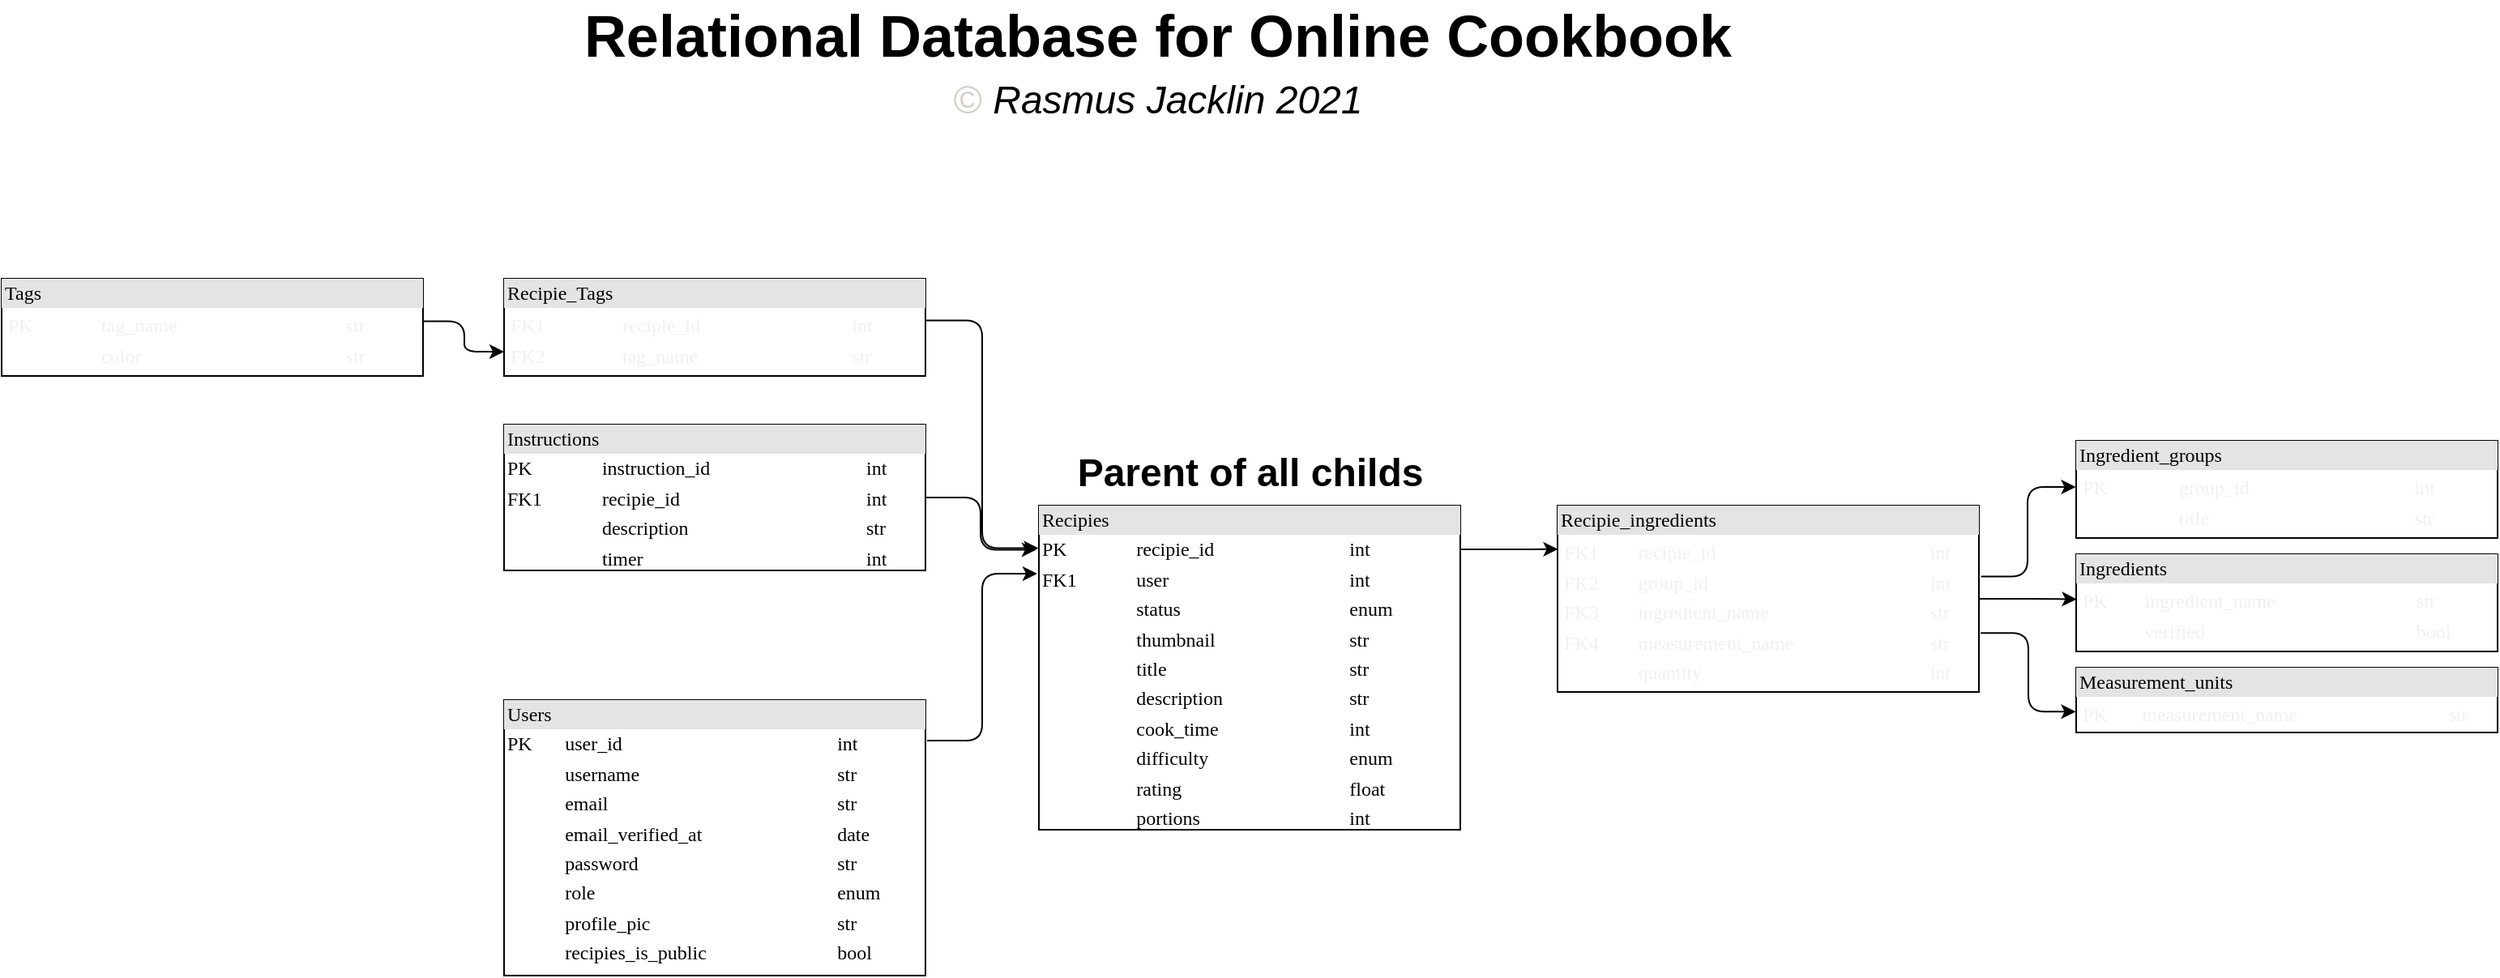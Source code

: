<mxfile version="14.4.3" type="google"><diagram name="Page-1" id="2ca16b54-16f6-2749-3443-fa8db7711227"><mxGraphModel dx="1185" dy="662" grid="1" gridSize="10" guides="1" tooltips="1" connect="1" arrows="1" fold="1" page="1" pageScale="1" pageWidth="1654" pageHeight="1169" math="0" shadow="0"><root><mxCell id="0"/><mxCell id="1" parent="0"/><mxCell id="2ed32ef02a7f4228-12" value="&lt;div style=&quot;box-sizing: border-box ; width: 100% ; background: rgb(228 , 228 , 228) ; padding: 2px&quot;&gt;&lt;font color=&quot;#000000&quot;&gt;Recipies&lt;/font&gt;&lt;/div&gt;&lt;table style=&quot;width: 100% ; font-size: 1em&quot; cellpadding=&quot;2&quot; cellspacing=&quot;0&quot;&gt;&lt;tbody&gt;&lt;tr&gt;&lt;td&gt;PK&lt;/td&gt;&lt;td&gt;recipie_id&lt;/td&gt;&lt;td&gt;int&lt;/td&gt;&lt;/tr&gt;&lt;tr&gt;&lt;td&gt;FK1&lt;/td&gt;&lt;td&gt;user&lt;/td&gt;&lt;td&gt;int&lt;/td&gt;&lt;/tr&gt;&lt;tr&gt;&lt;td&gt;&lt;br&gt;&lt;/td&gt;&lt;td&gt;status&lt;/td&gt;&lt;td&gt;enum&lt;/td&gt;&lt;/tr&gt;&lt;tr&gt;&lt;td&gt;&lt;br&gt;&lt;/td&gt;&lt;td&gt;thumbnail&lt;/td&gt;&lt;td&gt;str&lt;/td&gt;&lt;/tr&gt;&lt;tr&gt;&lt;td&gt;&lt;br&gt;&lt;/td&gt;&lt;td&gt;title&lt;/td&gt;&lt;td&gt;str&lt;/td&gt;&lt;/tr&gt;&lt;tr&gt;&lt;td&gt;&lt;br&gt;&lt;/td&gt;&lt;td&gt;description&lt;/td&gt;&lt;td&gt;str&lt;/td&gt;&lt;/tr&gt;&lt;tr&gt;&lt;td&gt;&lt;br&gt;&lt;/td&gt;&lt;td&gt;cook_time&lt;/td&gt;&lt;td&gt;int&lt;/td&gt;&lt;/tr&gt;&lt;tr&gt;&lt;td&gt;&lt;br&gt;&lt;/td&gt;&lt;td&gt;difficulty&lt;/td&gt;&lt;td&gt;enum&lt;/td&gt;&lt;/tr&gt;&lt;tr&gt;&lt;td&gt;&lt;br&gt;&lt;/td&gt;&lt;td&gt;rating&lt;/td&gt;&lt;td&gt;float&lt;/td&gt;&lt;/tr&gt;&lt;tr&gt;&lt;td&gt;&lt;br&gt;&lt;/td&gt;&lt;td&gt;portions&lt;/td&gt;&lt;td&gt;int&lt;/td&gt;&lt;/tr&gt;&lt;/tbody&gt;&lt;/table&gt;" style="verticalAlign=top;align=left;overflow=fill;html=1;rounded=0;shadow=0;comic=0;labelBackgroundColor=none;strokeWidth=1;fontFamily=Verdana;fontSize=12" parent="1" vertex="1"><mxGeometry x="697" y="360" width="260" height="200" as="geometry"/></mxCell><mxCell id="weJEt-RkvxgpIKw23Il5-1" value="&lt;div style=&quot;box-sizing: border-box ; width: 100% ; background: rgb(228 , 228 , 228) ; padding: 2px&quot;&gt;&lt;font color=&quot;#000000&quot;&gt;Instructions&lt;/font&gt;&lt;/div&gt;&lt;table style=&quot;width: 100% ; font-size: 1em&quot; cellpadding=&quot;2&quot; cellspacing=&quot;0&quot;&gt;&lt;tbody&gt;&lt;tr&gt;&lt;td&gt;PK&lt;/td&gt;&lt;td&gt;instruction_id&lt;/td&gt;&lt;td&gt;int&lt;/td&gt;&lt;/tr&gt;&lt;tr&gt;&lt;td&gt;FK1&lt;/td&gt;&lt;td&gt;recipie_id&lt;/td&gt;&lt;td&gt;int&lt;/td&gt;&lt;/tr&gt;&lt;tr&gt;&lt;td&gt;&lt;br&gt;&lt;/td&gt;&lt;td&gt;description&lt;/td&gt;&lt;td&gt;str&lt;/td&gt;&lt;/tr&gt;&lt;tr&gt;&lt;td&gt;&lt;br&gt;&lt;/td&gt;&lt;td&gt;timer&lt;/td&gt;&lt;td&gt;int&lt;/td&gt;&lt;/tr&gt;&lt;/tbody&gt;&lt;/table&gt;" style="verticalAlign=top;align=left;overflow=fill;html=1;rounded=0;shadow=0;comic=0;labelBackgroundColor=none;strokeWidth=1;fontFamily=Verdana;fontSize=12" vertex="1" parent="1"><mxGeometry x="367" y="310" width="260" height="90" as="geometry"/></mxCell><mxCell id="weJEt-RkvxgpIKw23Il5-2" value="&lt;div style=&quot;box-sizing: border-box ; width: 100% ; background: rgb(228 , 228 , 228) ; padding: 2px&quot;&gt;&lt;font color=&quot;#000000&quot;&gt;Ingredient_groups&lt;/font&gt;&lt;/div&gt;&lt;table style=&quot;width: 100% ; font-size: 1em&quot; cellpadding=&quot;2&quot; cellspacing=&quot;0&quot;&gt;&lt;tbody&gt;&lt;tr&gt;&lt;td&gt;&lt;table cellpadding=&quot;2&quot; cellspacing=&quot;0&quot; style=&quot;color: rgb(240 , 240 , 240) ; font-size: 1em ; width: 256px&quot;&gt;&lt;tbody&gt;&lt;tr&gt;&lt;td&gt;PK&lt;/td&gt;&lt;td&gt;group_id&lt;/td&gt;&lt;td&gt;int&lt;/td&gt;&lt;/tr&gt;&lt;tr&gt;&lt;td&gt;&lt;br&gt;&lt;/td&gt;&lt;td&gt;title&lt;/td&gt;&lt;td&gt;str&lt;/td&gt;&lt;/tr&gt;&lt;/tbody&gt;&lt;/table&gt;&lt;/td&gt;&lt;td&gt;&lt;/td&gt;&lt;td&gt;&lt;/td&gt;&lt;/tr&gt;&lt;/tbody&gt;&lt;/table&gt;" style="verticalAlign=top;align=left;overflow=fill;html=1;rounded=0;shadow=0;comic=0;labelBackgroundColor=none;strokeWidth=1;fontFamily=Verdana;fontSize=12" vertex="1" parent="1"><mxGeometry x="1337" y="320" width="260" height="60" as="geometry"/></mxCell><mxCell id="weJEt-RkvxgpIKw23Il5-3" value="&lt;div style=&quot;box-sizing: border-box ; width: 100% ; background: rgb(228 , 228 , 228) ; padding: 2px&quot;&gt;&lt;font color=&quot;#000000&quot;&gt;Ingredients&lt;/font&gt;&lt;/div&gt;&lt;table style=&quot;width: 100% ; font-size: 1em&quot; cellpadding=&quot;2&quot; cellspacing=&quot;0&quot;&gt;&lt;tbody&gt;&lt;tr&gt;&lt;td&gt;&lt;table cellpadding=&quot;2&quot; cellspacing=&quot;0&quot; style=&quot;color: rgb(240 , 240 , 240) ; font-size: 1em ; width: 256px&quot;&gt;&lt;tbody&gt;&lt;tr&gt;&lt;td&gt;PK&lt;/td&gt;&lt;td&gt;ingredient_name&lt;/td&gt;&lt;td&gt;str&lt;/td&gt;&lt;/tr&gt;&lt;tr&gt;&lt;td&gt;&lt;br&gt;&lt;/td&gt;&lt;td&gt;verified&lt;/td&gt;&lt;td&gt;bool&lt;/td&gt;&lt;/tr&gt;&lt;/tbody&gt;&lt;/table&gt;&lt;/td&gt;&lt;td&gt;&lt;/td&gt;&lt;td&gt;&lt;/td&gt;&lt;/tr&gt;&lt;/tbody&gt;&lt;/table&gt;" style="verticalAlign=top;align=left;overflow=fill;html=1;rounded=0;shadow=0;comic=0;labelBackgroundColor=none;strokeWidth=1;fontFamily=Verdana;fontSize=12" vertex="1" parent="1"><mxGeometry x="1337" y="390" width="260" height="60" as="geometry"/></mxCell><mxCell id="weJEt-RkvxgpIKw23Il5-4" value="&lt;div style=&quot;box-sizing: border-box ; width: 100% ; background: rgb(228 , 228 , 228) ; padding: 2px&quot;&gt;&lt;font color=&quot;#000000&quot;&gt;Measurement_units&lt;/font&gt;&lt;/div&gt;&lt;table style=&quot;width: 100% ; font-size: 1em&quot; cellpadding=&quot;2&quot; cellspacing=&quot;0&quot;&gt;&lt;tbody&gt;&lt;tr&gt;&lt;td&gt;&lt;table cellpadding=&quot;2&quot; cellspacing=&quot;0&quot; style=&quot;color: rgb(240 , 240 , 240) ; font-size: 1em ; width: 256px&quot;&gt;&lt;tbody&gt;&lt;tr&gt;&lt;td&gt;PK&lt;/td&gt;&lt;td&gt;measurement_name&lt;/td&gt;&lt;td&gt;str&lt;/td&gt;&lt;/tr&gt;&lt;/tbody&gt;&lt;/table&gt;&lt;/td&gt;&lt;td&gt;&lt;/td&gt;&lt;td&gt;&lt;/td&gt;&lt;/tr&gt;&lt;/tbody&gt;&lt;/table&gt;" style="verticalAlign=top;align=left;overflow=fill;html=1;rounded=0;shadow=0;comic=0;labelBackgroundColor=none;strokeWidth=1;fontFamily=Verdana;fontSize=12" vertex="1" parent="1"><mxGeometry x="1337" y="460" width="260" height="40" as="geometry"/></mxCell><mxCell id="weJEt-RkvxgpIKw23Il5-5" value="&lt;div style=&quot;box-sizing: border-box ; width: 100% ; background: rgb(228 , 228 , 228) ; padding: 2px&quot;&gt;&lt;font color=&quot;#000000&quot;&gt;Recipie_Tags&lt;/font&gt;&lt;/div&gt;&lt;table style=&quot;width: 100% ; font-size: 1em&quot; cellpadding=&quot;2&quot; cellspacing=&quot;0&quot;&gt;&lt;tbody&gt;&lt;tr&gt;&lt;td&gt;&lt;table cellpadding=&quot;2&quot; cellspacing=&quot;0&quot; style=&quot;color: rgb(240 , 240 , 240) ; font-size: 1em ; width: 256px&quot;&gt;&lt;tbody&gt;&lt;tr&gt;&lt;td&gt;FK1&lt;/td&gt;&lt;td&gt;recipie_id&lt;/td&gt;&lt;td&gt;int&lt;/td&gt;&lt;/tr&gt;&lt;tr&gt;&lt;td&gt;FK2&lt;/td&gt;&lt;td&gt;tag_name&lt;/td&gt;&lt;td&gt;str&lt;/td&gt;&lt;/tr&gt;&lt;/tbody&gt;&lt;/table&gt;&lt;/td&gt;&lt;td&gt;&lt;/td&gt;&lt;td&gt;&lt;/td&gt;&lt;/tr&gt;&lt;/tbody&gt;&lt;/table&gt;" style="verticalAlign=top;align=left;overflow=fill;html=1;rounded=0;shadow=0;comic=0;labelBackgroundColor=none;strokeWidth=1;fontFamily=Verdana;fontSize=12" vertex="1" parent="1"><mxGeometry x="367" y="220" width="260" height="60" as="geometry"/></mxCell><mxCell id="weJEt-RkvxgpIKw23Il5-6" value="&lt;div style=&quot;box-sizing: border-box ; width: 100% ; background: rgb(228 , 228 , 228) ; padding: 2px&quot;&gt;&lt;font color=&quot;#000000&quot;&gt;Tags&lt;/font&gt;&lt;/div&gt;&lt;table style=&quot;width: 100% ; font-size: 1em&quot; cellpadding=&quot;2&quot; cellspacing=&quot;0&quot;&gt;&lt;tbody&gt;&lt;tr&gt;&lt;td&gt;&lt;table cellpadding=&quot;2&quot; cellspacing=&quot;0&quot; style=&quot;color: rgb(240 , 240 , 240) ; font-size: 1em ; width: 256px&quot;&gt;&lt;tbody&gt;&lt;tr&gt;&lt;td&gt;PK&lt;/td&gt;&lt;td&gt;tag_name&lt;/td&gt;&lt;td&gt;str&lt;/td&gt;&lt;/tr&gt;&lt;tr&gt;&lt;td&gt;&lt;br&gt;&lt;/td&gt;&lt;td&gt;color&lt;/td&gt;&lt;td&gt;str&lt;/td&gt;&lt;/tr&gt;&lt;/tbody&gt;&lt;/table&gt;&lt;/td&gt;&lt;td&gt;&lt;/td&gt;&lt;td&gt;&lt;/td&gt;&lt;/tr&gt;&lt;/tbody&gt;&lt;/table&gt;" style="verticalAlign=top;align=left;overflow=fill;html=1;rounded=0;shadow=0;comic=0;labelBackgroundColor=none;strokeWidth=1;fontFamily=Verdana;fontSize=12" vertex="1" parent="1"><mxGeometry x="57" y="220" width="260" height="60" as="geometry"/></mxCell><mxCell id="weJEt-RkvxgpIKw23Il5-19" value="&lt;div style=&quot;box-sizing: border-box ; width: 100% ; background: rgb(228 , 228 , 228) ; padding: 2px&quot;&gt;&lt;font color=&quot;#000000&quot;&gt;Recipie_ingredients&lt;/font&gt;&lt;/div&gt;&lt;table style=&quot;width: 100% ; font-size: 1em&quot; cellpadding=&quot;2&quot; cellspacing=&quot;0&quot;&gt;&lt;tbody&gt;&lt;tr&gt;&lt;td&gt;&lt;table cellpadding=&quot;2&quot; cellspacing=&quot;0&quot; style=&quot;color: rgb(240 , 240 , 240) ; font-size: 1em ; width: 256px&quot;&gt;&lt;tbody&gt;&lt;tr&gt;&lt;td&gt;FK1&lt;/td&gt;&lt;td&gt;recipie_id&lt;/td&gt;&lt;td&gt;int&lt;/td&gt;&lt;/tr&gt;&lt;tr&gt;&lt;td&gt;FK2&lt;/td&gt;&lt;td&gt;group_id&lt;/td&gt;&lt;td&gt;int&lt;/td&gt;&lt;/tr&gt;&lt;tr&gt;&lt;td&gt;FK3&lt;/td&gt;&lt;td&gt;ingredient_name&lt;/td&gt;&lt;td&gt;str&lt;/td&gt;&lt;/tr&gt;&lt;tr&gt;&lt;td&gt;FK4&lt;/td&gt;&lt;td&gt;measurement_name&lt;/td&gt;&lt;td&gt;str&lt;/td&gt;&lt;/tr&gt;&lt;tr&gt;&lt;td&gt;&lt;br&gt;&lt;/td&gt;&lt;td&gt;quantity&lt;/td&gt;&lt;td&gt;int&lt;/td&gt;&lt;/tr&gt;&lt;/tbody&gt;&lt;/table&gt;&lt;/td&gt;&lt;td&gt;&lt;/td&gt;&lt;td&gt;&lt;/td&gt;&lt;/tr&gt;&lt;/tbody&gt;&lt;/table&gt;" style="verticalAlign=top;align=left;overflow=fill;html=1;rounded=0;shadow=0;comic=0;labelBackgroundColor=none;strokeWidth=1;fontFamily=Verdana;fontSize=12" vertex="1" parent="1"><mxGeometry x="1017" y="360" width="260" height="115" as="geometry"/></mxCell><mxCell id="weJEt-RkvxgpIKw23Il5-21" value="" style="edgeStyle=elbowEdgeStyle;elbow=horizontal;endArrow=classic;html=1;exitX=1;exitY=0.5;exitDx=0;exitDy=0;entryX=0.001;entryY=0.463;entryDx=0;entryDy=0;entryPerimeter=0;" edge="1" parent="1" source="weJEt-RkvxgpIKw23Il5-19" target="weJEt-RkvxgpIKw23Il5-3"><mxGeometry width="50" height="50" relative="1" as="geometry"><mxPoint x="997" y="520" as="sourcePoint"/><mxPoint x="1047" y="470" as="targetPoint"/><Array as="points"><mxPoint x="1317" y="400"/></Array></mxGeometry></mxCell><mxCell id="weJEt-RkvxgpIKw23Il5-25" value="" style="edgeStyle=elbowEdgeStyle;elbow=horizontal;endArrow=classic;html=1;exitX=1.004;exitY=0.684;exitDx=0;exitDy=0;entryX=-0.001;entryY=0.679;entryDx=0;entryDy=0;exitPerimeter=0;entryPerimeter=0;" edge="1" parent="1" source="weJEt-RkvxgpIKw23Il5-19" target="weJEt-RkvxgpIKw23Il5-4"><mxGeometry width="50" height="50" relative="1" as="geometry"><mxPoint x="1247" y="507.5" as="sourcePoint"/><mxPoint x="1307" y="480" as="targetPoint"/></mxGeometry></mxCell><mxCell id="weJEt-RkvxgpIKw23Il5-26" value="" style="edgeStyle=elbowEdgeStyle;elbow=horizontal;endArrow=classic;html=1;entryX=-0.001;entryY=0.475;entryDx=0;entryDy=0;entryPerimeter=0;exitX=1.005;exitY=0.38;exitDx=0;exitDy=0;exitPerimeter=0;" edge="1" parent="1" source="weJEt-RkvxgpIKw23Il5-19" target="weJEt-RkvxgpIKw23Il5-2"><mxGeometry width="50" height="50" relative="1" as="geometry"><mxPoint x="1279" y="389" as="sourcePoint"/><mxPoint x="1334" y="330" as="targetPoint"/><Array as="points"><mxPoint x="1307" y="360"/></Array></mxGeometry></mxCell><mxCell id="weJEt-RkvxgpIKw23Il5-28" value="" style="edgeStyle=elbowEdgeStyle;elbow=horizontal;endArrow=classic;html=1;entryX=0.001;entryY=0.234;entryDx=0;entryDy=0;entryPerimeter=0;exitX=1;exitY=0.135;exitDx=0;exitDy=0;exitPerimeter=0;" edge="1" parent="1" source="2ed32ef02a7f4228-12" target="weJEt-RkvxgpIKw23Il5-19"><mxGeometry width="50" height="50" relative="1" as="geometry"><mxPoint x="977" y="387" as="sourcePoint"/><mxPoint x="1017" y="320" as="targetPoint"/><Array as="points"><mxPoint x="989" y="389"/></Array></mxGeometry></mxCell><mxCell id="weJEt-RkvxgpIKw23Il5-33" value="" style="edgeStyle=elbowEdgeStyle;elbow=horizontal;endArrow=classic;html=1;exitX=1.002;exitY=0.438;exitDx=0;exitDy=0;exitPerimeter=0;entryX=0;entryY=0.75;entryDx=0;entryDy=0;" edge="1" parent="1" source="weJEt-RkvxgpIKw23Il5-6" target="weJEt-RkvxgpIKw23Il5-5"><mxGeometry width="50" height="50" relative="1" as="geometry"><mxPoint x="357" y="340" as="sourcePoint"/><mxPoint x="407" y="290" as="targetPoint"/></mxGeometry></mxCell><mxCell id="weJEt-RkvxgpIKw23Il5-34" value="" style="edgeStyle=elbowEdgeStyle;elbow=horizontal;endArrow=classic;html=1;exitX=1.002;exitY=0.43;exitDx=0;exitDy=0;exitPerimeter=0;entryX=-0.001;entryY=0.131;entryDx=0;entryDy=0;entryPerimeter=0;" edge="1" parent="1" source="weJEt-RkvxgpIKw23Il5-5" target="2ed32ef02a7f4228-12"><mxGeometry width="50" height="50" relative="1" as="geometry"><mxPoint x="567" y="430" as="sourcePoint"/><mxPoint x="617" y="380" as="targetPoint"/></mxGeometry></mxCell><mxCell id="weJEt-RkvxgpIKw23Il5-35" value="" style="edgeStyle=elbowEdgeStyle;elbow=horizontal;endArrow=classic;html=1;exitX=1;exitY=0.5;exitDx=0;exitDy=0;entryX=-0.006;entryY=0.136;entryDx=0;entryDy=0;entryPerimeter=0;" edge="1" parent="1" source="weJEt-RkvxgpIKw23Il5-1" target="2ed32ef02a7f4228-12"><mxGeometry width="50" height="50" relative="1" as="geometry"><mxPoint x="707" y="620" as="sourcePoint"/><mxPoint x="756.48" y="638.72" as="targetPoint"/></mxGeometry></mxCell><mxCell id="weJEt-RkvxgpIKw23Il5-36" value="&lt;div style=&quot;box-sizing: border-box ; width: 100% ; background: rgb(228 , 228 , 228) ; padding: 2px&quot;&gt;&lt;font color=&quot;#000000&quot;&gt;Users&lt;/font&gt;&lt;/div&gt;&lt;table style=&quot;width: 100% ; font-size: 1em&quot; cellpadding=&quot;2&quot; cellspacing=&quot;0&quot;&gt;&lt;tbody&gt;&lt;tr&gt;&lt;td&gt;PK&lt;/td&gt;&lt;td&gt;user_id&lt;/td&gt;&lt;td&gt;int&lt;/td&gt;&lt;/tr&gt;&lt;tr&gt;&lt;td&gt;&lt;br&gt;&lt;/td&gt;&lt;td&gt;username&lt;/td&gt;&lt;td&gt;str&lt;/td&gt;&lt;/tr&gt;&lt;tr&gt;&lt;td&gt;&lt;br&gt;&lt;/td&gt;&lt;td&gt;email&lt;/td&gt;&lt;td&gt;str&lt;/td&gt;&lt;/tr&gt;&lt;tr&gt;&lt;td&gt;&lt;br&gt;&lt;/td&gt;&lt;td&gt;email_verified_at&lt;/td&gt;&lt;td&gt;date&lt;/td&gt;&lt;/tr&gt;&lt;tr&gt;&lt;td&gt;&lt;br&gt;&lt;/td&gt;&lt;td&gt;password&lt;/td&gt;&lt;td&gt;str&lt;/td&gt;&lt;/tr&gt;&lt;tr&gt;&lt;td&gt;&lt;br&gt;&lt;/td&gt;&lt;td&gt;role&lt;/td&gt;&lt;td&gt;enum&lt;/td&gt;&lt;/tr&gt;&lt;tr&gt;&lt;td&gt;&lt;br&gt;&lt;/td&gt;&lt;td&gt;profile_pic&lt;/td&gt;&lt;td&gt;str&lt;/td&gt;&lt;/tr&gt;&lt;tr&gt;&lt;td&gt;&lt;br&gt;&lt;/td&gt;&lt;td&gt;recipies_is_public&lt;/td&gt;&lt;td&gt;bool&lt;/td&gt;&lt;/tr&gt;&lt;/tbody&gt;&lt;/table&gt;" style="verticalAlign=top;align=left;overflow=fill;html=1;rounded=0;shadow=0;comic=0;labelBackgroundColor=none;strokeWidth=1;fontFamily=Verdana;fontSize=12" vertex="1" parent="1"><mxGeometry x="367" y="480" width="260" height="170" as="geometry"/></mxCell><mxCell id="weJEt-RkvxgpIKw23Il5-37" value="" style="edgeStyle=elbowEdgeStyle;elbow=horizontal;endArrow=classic;html=1;exitX=1.004;exitY=0.147;exitDx=0;exitDy=0;exitPerimeter=0;entryX=-0.004;entryY=0.21;entryDx=0;entryDy=0;entryPerimeter=0;" edge="1" parent="1" source="weJEt-RkvxgpIKw23Il5-36" target="2ed32ef02a7f4228-12"><mxGeometry width="50" height="50" relative="1" as="geometry"><mxPoint x="637" y="365" as="sourcePoint"/><mxPoint x="677" y="410" as="targetPoint"/></mxGeometry></mxCell><mxCell id="weJEt-RkvxgpIKw23Il5-38" value="Parent of all childs" style="text;strokeColor=none;fillColor=none;html=1;fontSize=24;fontStyle=1;verticalAlign=middle;align=center;" vertex="1" parent="1"><mxGeometry x="697" y="320" width="260" height="40" as="geometry"/></mxCell><mxCell id="weJEt-RkvxgpIKw23Il5-39" value="&lt;font style=&quot;font-size: 36px&quot;&gt;Relational Database for Online Cookbook&lt;/font&gt;" style="text;strokeColor=none;fillColor=none;html=1;fontSize=24;fontStyle=1;verticalAlign=middle;align=center;" vertex="1" parent="1"><mxGeometry x="390" y="50" width="760" height="40" as="geometry"/></mxCell><mxCell id="weJEt-RkvxgpIKw23Il5-40" value="&lt;font style=&quot;font-size: 24px&quot;&gt;&lt;span style=&quot;color: rgb(211 , 207 , 201) ; font-family: &amp;#34;arial&amp;#34; , sans-serif ; font-weight: 400 ; text-align: left&quot;&gt;&lt;font style=&quot;font-size: 24px&quot;&gt;©&lt;/font&gt;&lt;/span&gt;&lt;span style=&quot;font-weight: normal&quot;&gt;&lt;i&gt;&lt;span style=&quot;color: rgb(211 , 207 , 201) ; font-family: &amp;#34;arial&amp;#34; , sans-serif ; text-align: left&quot;&gt;&amp;nbsp;&lt;/span&gt;&lt;span&gt;Rasmus Jacklin 2021&lt;/span&gt;&lt;/i&gt;&lt;/span&gt;&lt;/font&gt;" style="text;strokeColor=none;fillColor=none;html=1;fontSize=24;fontStyle=1;verticalAlign=middle;align=center;" vertex="1" parent="1"><mxGeometry x="390" y="90" width="760" height="40" as="geometry"/></mxCell></root></mxGraphModel></diagram></mxfile>